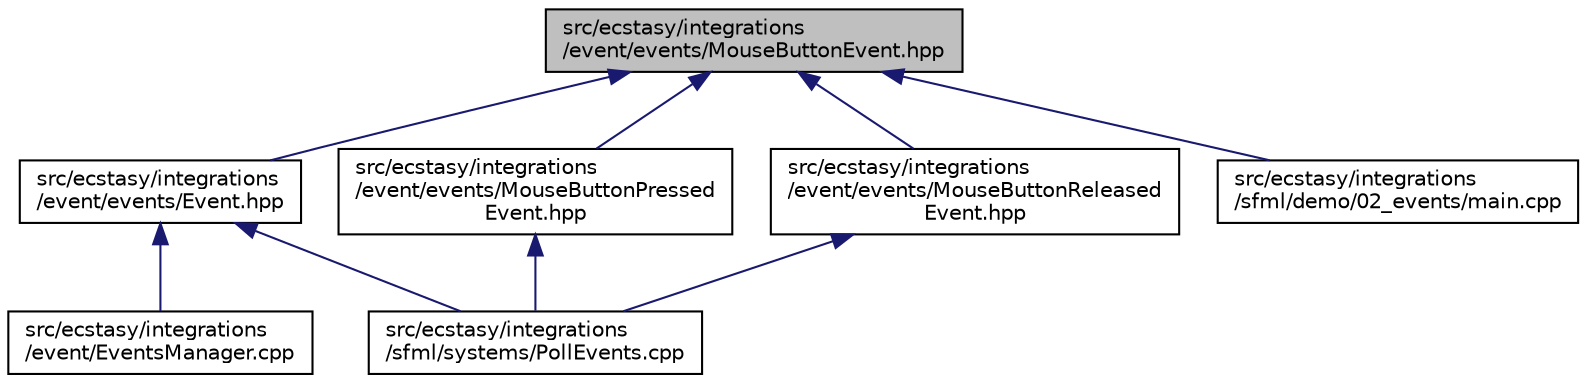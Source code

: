 digraph "src/ecstasy/integrations/event/events/MouseButtonEvent.hpp"
{
 // LATEX_PDF_SIZE
  edge [fontname="Helvetica",fontsize="10",labelfontname="Helvetica",labelfontsize="10"];
  node [fontname="Helvetica",fontsize="10",shape=record];
  Node1 [label="src/ecstasy/integrations\l/event/events/MouseButtonEvent.hpp",height=0.2,width=0.4,color="black", fillcolor="grey75", style="filled", fontcolor="black",tooltip=" "];
  Node1 -> Node2 [dir="back",color="midnightblue",fontsize="10",style="solid",fontname="Helvetica"];
  Node2 [label="src/ecstasy/integrations\l/event/events/Event.hpp",height=0.2,width=0.4,color="black", fillcolor="white", style="filled",URL="$_event_8hpp.html",tooltip=" "];
  Node2 -> Node3 [dir="back",color="midnightblue",fontsize="10",style="solid",fontname="Helvetica"];
  Node3 [label="src/ecstasy/integrations\l/event/EventsManager.cpp",height=0.2,width=0.4,color="black", fillcolor="white", style="filled",URL="$_events_manager_8cpp.html",tooltip=" "];
  Node2 -> Node4 [dir="back",color="midnightblue",fontsize="10",style="solid",fontname="Helvetica"];
  Node4 [label="src/ecstasy/integrations\l/sfml/systems/PollEvents.cpp",height=0.2,width=0.4,color="black", fillcolor="white", style="filled",URL="$_poll_events_8cpp.html",tooltip=" "];
  Node1 -> Node5 [dir="back",color="midnightblue",fontsize="10",style="solid",fontname="Helvetica"];
  Node5 [label="src/ecstasy/integrations\l/event/events/MouseButtonPressed\lEvent.hpp",height=0.2,width=0.4,color="black", fillcolor="white", style="filled",URL="$_mouse_button_pressed_event_8hpp.html",tooltip=" "];
  Node5 -> Node4 [dir="back",color="midnightblue",fontsize="10",style="solid",fontname="Helvetica"];
  Node1 -> Node6 [dir="back",color="midnightblue",fontsize="10",style="solid",fontname="Helvetica"];
  Node6 [label="src/ecstasy/integrations\l/event/events/MouseButtonReleased\lEvent.hpp",height=0.2,width=0.4,color="black", fillcolor="white", style="filled",URL="$_mouse_button_released_event_8hpp.html",tooltip=" "];
  Node6 -> Node4 [dir="back",color="midnightblue",fontsize="10",style="solid",fontname="Helvetica"];
  Node1 -> Node7 [dir="back",color="midnightblue",fontsize="10",style="solid",fontname="Helvetica"];
  Node7 [label="src/ecstasy/integrations\l/sfml/demo/02_events/main.cpp",height=0.2,width=0.4,color="black", fillcolor="white", style="filled",URL="$02__events_2main_8cpp.html",tooltip=" "];
}
